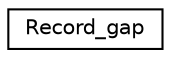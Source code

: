 digraph "Graphical Class Hierarchy"
{
 // LATEX_PDF_SIZE
  edge [fontname="Helvetica",fontsize="10",labelfontname="Helvetica",labelfontsize="10"];
  node [fontname="Helvetica",fontsize="10",shape=record];
  rankdir="LR";
  Node0 [label="Record_gap",height=0.2,width=0.4,color="black", fillcolor="white", style="filled",URL="$classRecord__gap.html",tooltip=" "];
}
